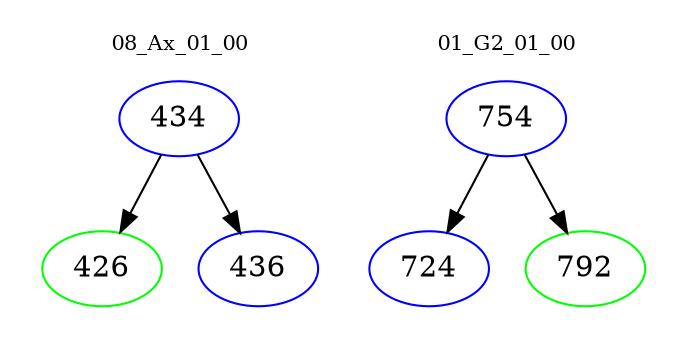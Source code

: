 digraph{
subgraph cluster_0 {
color = white
label = "08_Ax_01_00";
fontsize=10;
T0_434 [label="434", color="blue"]
T0_434 -> T0_426 [color="black"]
T0_426 [label="426", color="green"]
T0_434 -> T0_436 [color="black"]
T0_436 [label="436", color="blue"]
}
subgraph cluster_1 {
color = white
label = "01_G2_01_00";
fontsize=10;
T1_754 [label="754", color="blue"]
T1_754 -> T1_724 [color="black"]
T1_724 [label="724", color="blue"]
T1_754 -> T1_792 [color="black"]
T1_792 [label="792", color="green"]
}
}
